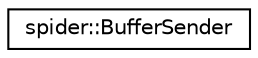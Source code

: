 digraph "Graphical Class Hierarchy"
{
  edge [fontname="Helvetica",fontsize="10",labelfontname="Helvetica",labelfontsize="10"];
  node [fontname="Helvetica",fontsize="10",shape=record];
  rankdir="LR";
  Node0 [label="spider::BufferSender",height=0.2,width=0.4,color="black", fillcolor="white", style="filled",URL="$classspider_1_1_buffer_sender.html"];
}
